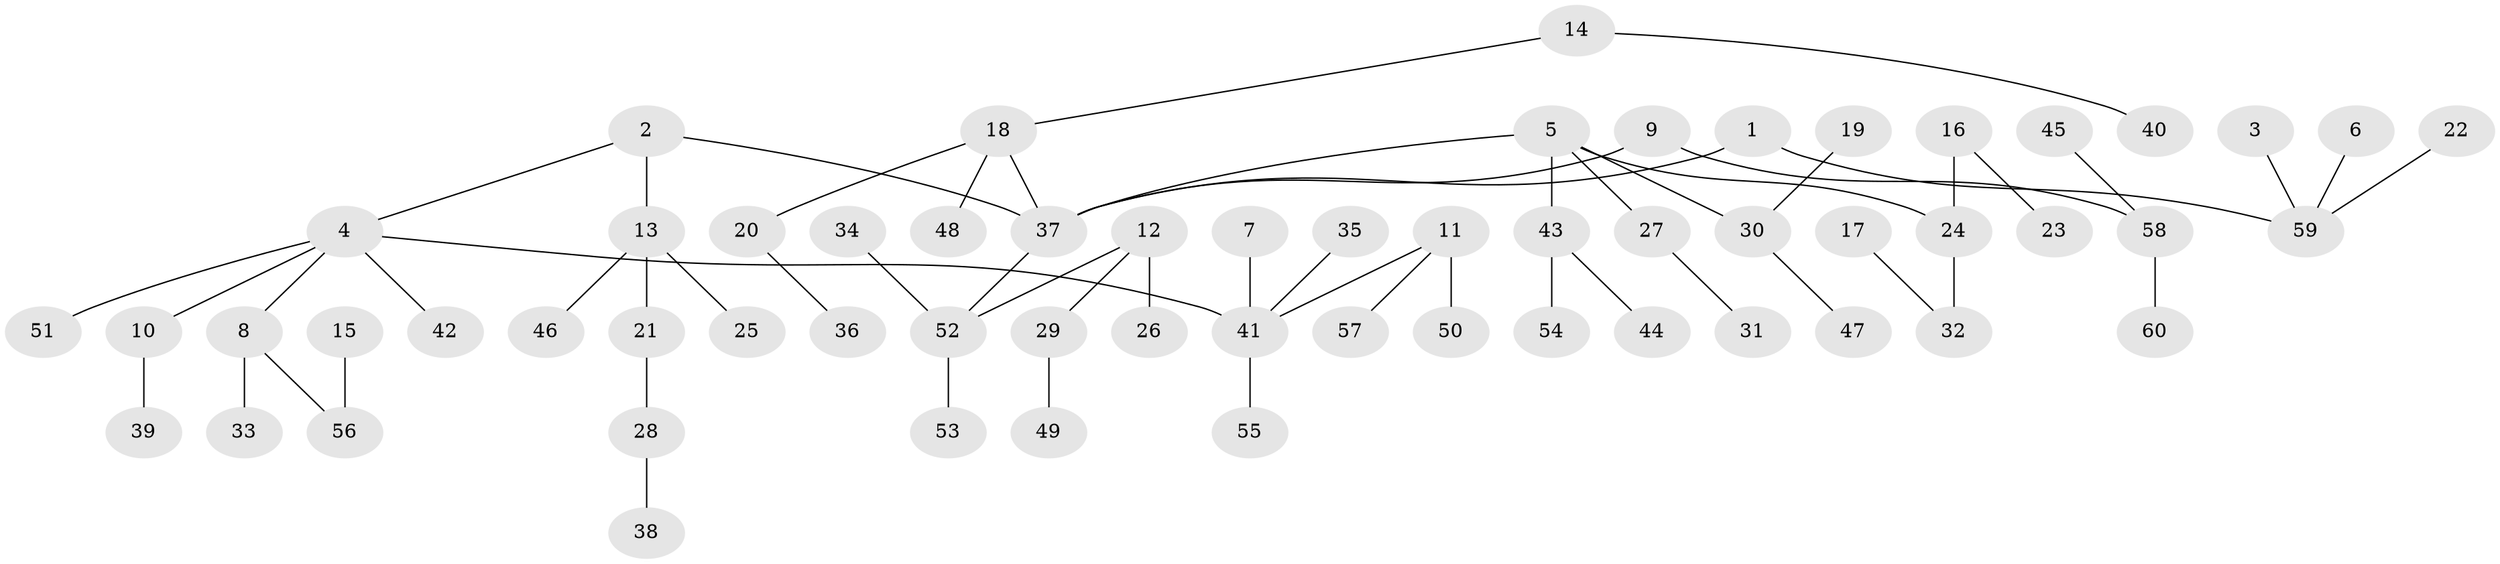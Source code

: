 // original degree distribution, {7: 0.010101010101010102, 2: 0.24242424242424243, 5: 0.04040404040404041, 3: 0.13131313131313133, 1: 0.5050505050505051, 6: 0.020202020202020204, 4: 0.050505050505050504}
// Generated by graph-tools (version 1.1) at 2025/37/03/04/25 23:37:18]
// undirected, 60 vertices, 59 edges
graph export_dot {
  node [color=gray90,style=filled];
  1;
  2;
  3;
  4;
  5;
  6;
  7;
  8;
  9;
  10;
  11;
  12;
  13;
  14;
  15;
  16;
  17;
  18;
  19;
  20;
  21;
  22;
  23;
  24;
  25;
  26;
  27;
  28;
  29;
  30;
  31;
  32;
  33;
  34;
  35;
  36;
  37;
  38;
  39;
  40;
  41;
  42;
  43;
  44;
  45;
  46;
  47;
  48;
  49;
  50;
  51;
  52;
  53;
  54;
  55;
  56;
  57;
  58;
  59;
  60;
  1 -- 37 [weight=1.0];
  1 -- 59 [weight=1.0];
  2 -- 4 [weight=1.0];
  2 -- 13 [weight=1.0];
  2 -- 37 [weight=1.0];
  3 -- 59 [weight=1.0];
  4 -- 8 [weight=1.0];
  4 -- 10 [weight=1.0];
  4 -- 41 [weight=1.0];
  4 -- 42 [weight=1.0];
  4 -- 51 [weight=1.0];
  5 -- 24 [weight=1.0];
  5 -- 27 [weight=1.0];
  5 -- 30 [weight=1.0];
  5 -- 37 [weight=1.0];
  5 -- 43 [weight=1.0];
  6 -- 59 [weight=1.0];
  7 -- 41 [weight=1.0];
  8 -- 33 [weight=1.0];
  8 -- 56 [weight=1.0];
  9 -- 37 [weight=1.0];
  9 -- 58 [weight=1.0];
  10 -- 39 [weight=1.0];
  11 -- 41 [weight=1.0];
  11 -- 50 [weight=1.0];
  11 -- 57 [weight=1.0];
  12 -- 26 [weight=1.0];
  12 -- 29 [weight=1.0];
  12 -- 52 [weight=1.0];
  13 -- 21 [weight=1.0];
  13 -- 25 [weight=1.0];
  13 -- 46 [weight=1.0];
  14 -- 18 [weight=1.0];
  14 -- 40 [weight=1.0];
  15 -- 56 [weight=1.0];
  16 -- 23 [weight=1.0];
  16 -- 24 [weight=1.0];
  17 -- 32 [weight=1.0];
  18 -- 20 [weight=1.0];
  18 -- 37 [weight=1.0];
  18 -- 48 [weight=1.0];
  19 -- 30 [weight=1.0];
  20 -- 36 [weight=1.0];
  21 -- 28 [weight=1.0];
  22 -- 59 [weight=1.0];
  24 -- 32 [weight=1.0];
  27 -- 31 [weight=1.0];
  28 -- 38 [weight=1.0];
  29 -- 49 [weight=1.0];
  30 -- 47 [weight=1.0];
  34 -- 52 [weight=1.0];
  35 -- 41 [weight=1.0];
  37 -- 52 [weight=1.0];
  41 -- 55 [weight=1.0];
  43 -- 44 [weight=1.0];
  43 -- 54 [weight=1.0];
  45 -- 58 [weight=1.0];
  52 -- 53 [weight=1.0];
  58 -- 60 [weight=1.0];
}
